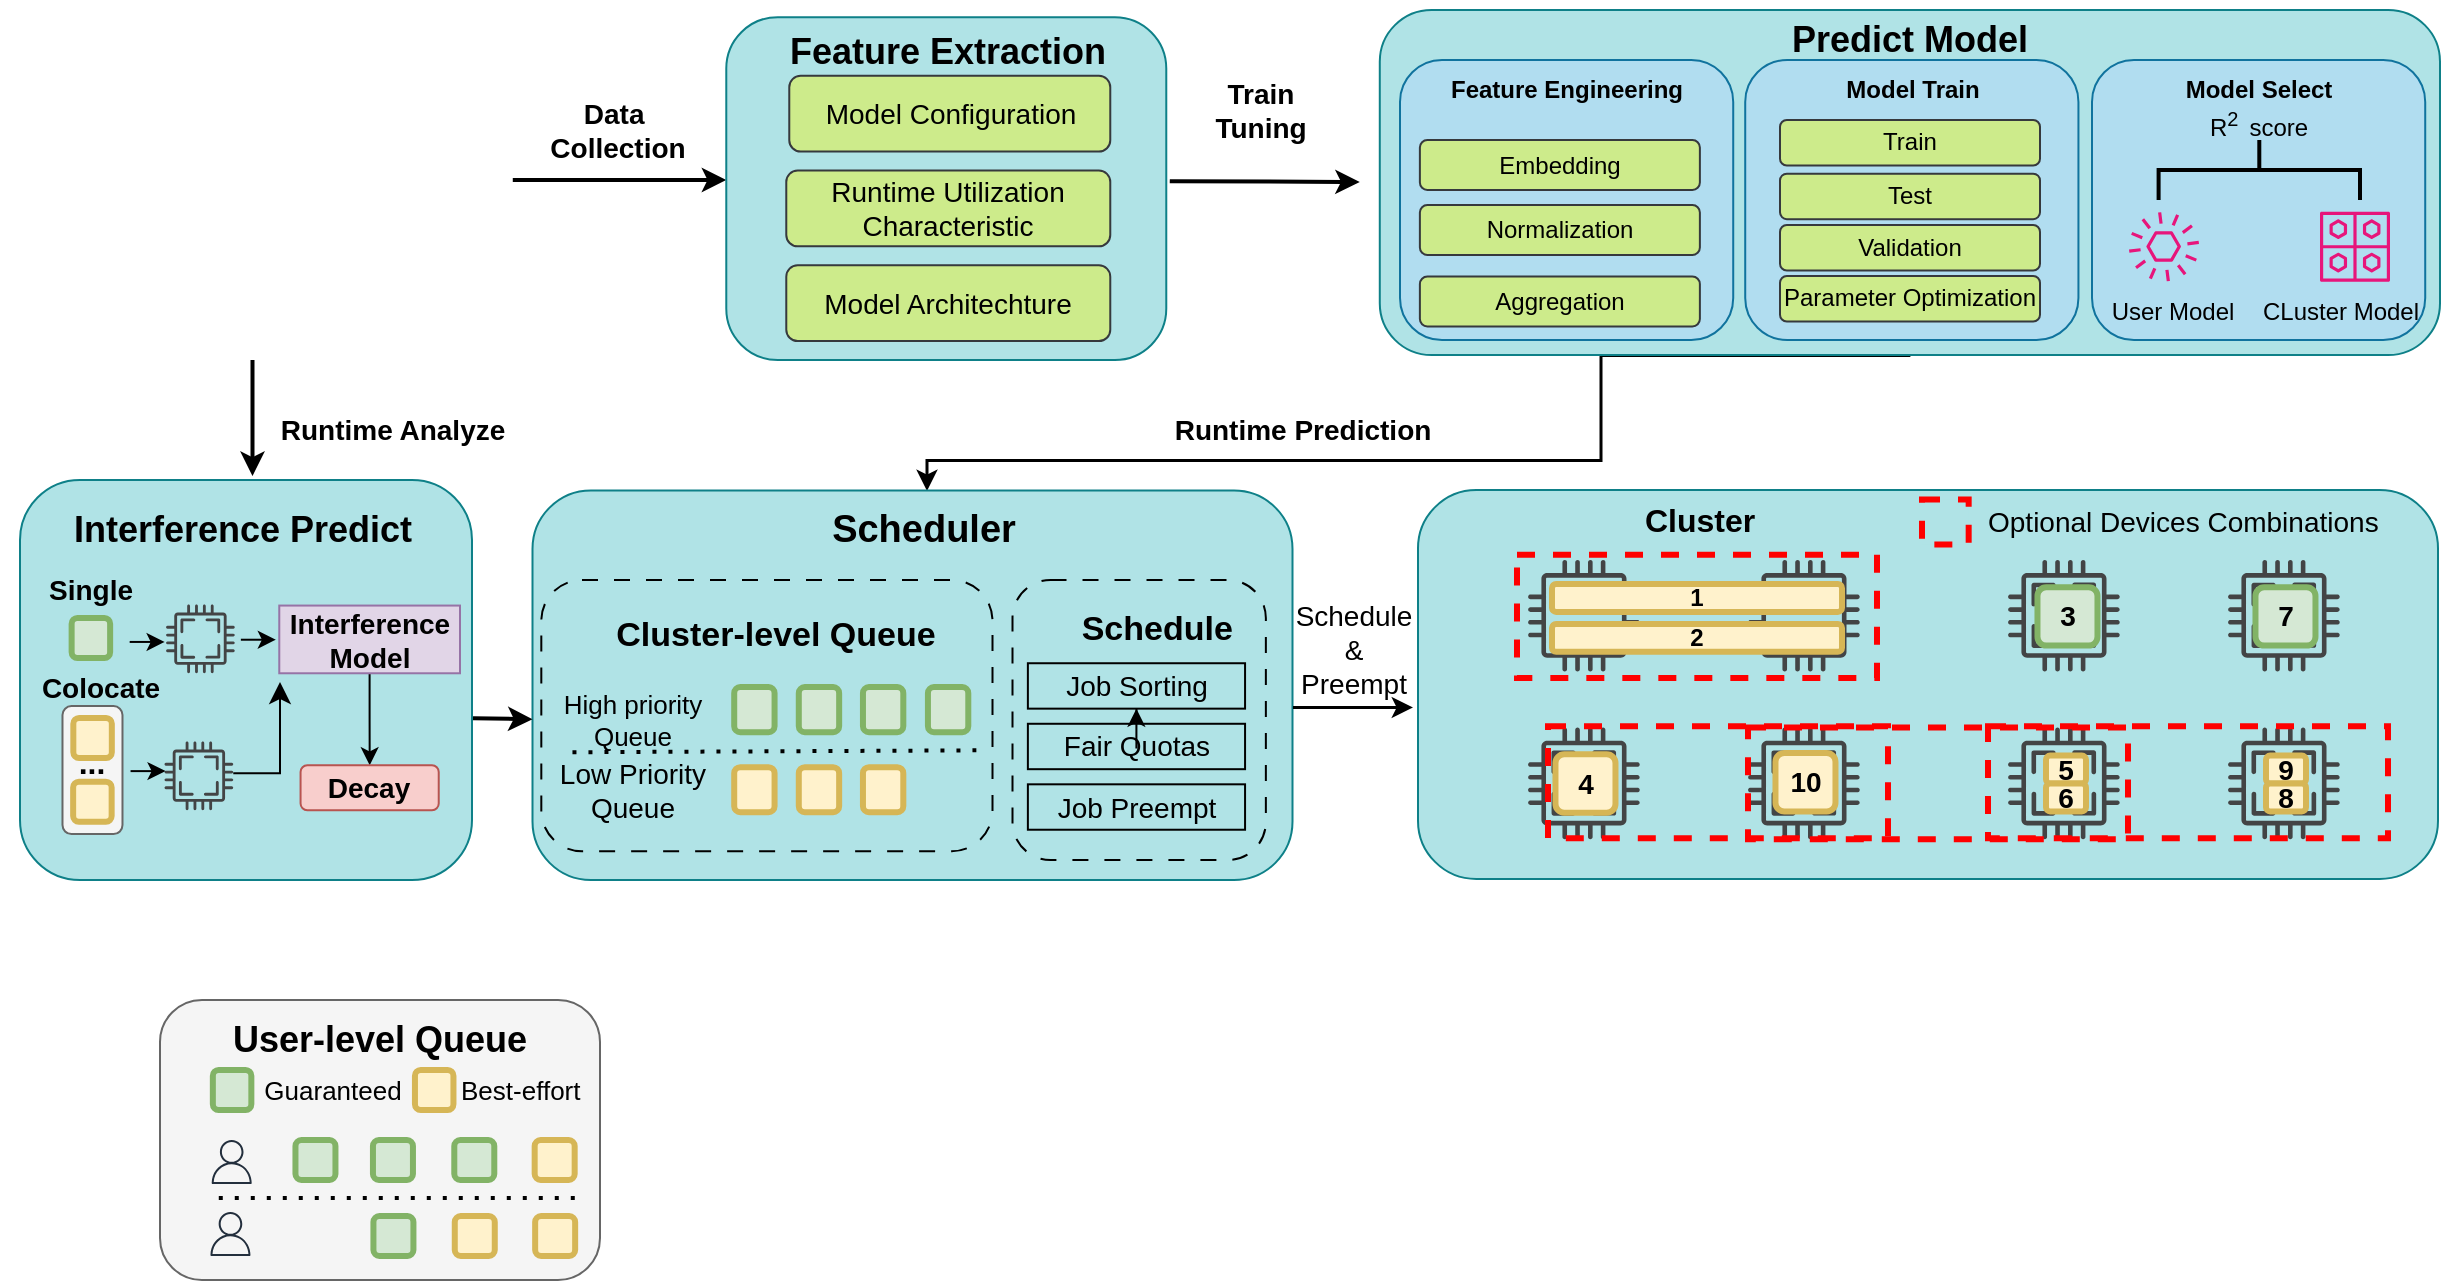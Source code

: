 <mxfile version="26.2.14">
  <diagram name="Page-1" id="rEyPldxTlcFiVWtAm4uS">
    <mxGraphModel dx="2985" dy="754" grid="1" gridSize="10" guides="1" tooltips="1" connect="1" arrows="1" fold="1" page="1" pageScale="1" pageWidth="827" pageHeight="1169" math="0" shadow="0">
      <root>
        <mxCell id="0" />
        <mxCell id="1" parent="0" />
        <mxCell id="KmWtmw2ZZCfsNiWcBelp-27" value="" style="group" parent="1" vertex="1" connectable="0">
          <mxGeometry x="-886" y="285" width="490" height="194.5" as="geometry" />
        </mxCell>
        <mxCell id="KmWtmw2ZZCfsNiWcBelp-29" value="" style="rounded=1;whiteSpace=wrap;html=1;fillColor=#b0e3e6;strokeColor=#0e8088;" parent="KmWtmw2ZZCfsNiWcBelp-27" vertex="1">
          <mxGeometry x="-25" width="510" height="194.5" as="geometry" />
        </mxCell>
        <mxCell id="KmWtmw2ZZCfsNiWcBelp-4" value="" style="sketch=0;pointerEvents=1;shadow=0;dashed=0;html=1;strokeColor=none;fillColor=#434445;aspect=fixed;labelPosition=center;verticalLabelPosition=bottom;verticalAlign=top;align=center;outlineConnect=0;shape=mxgraph.vvd.cpu;rounded=1;fontFamily=Helvetica;fontSize=12;fontColor=default;fontStyle=1" parent="KmWtmw2ZZCfsNiWcBelp-27" vertex="1">
          <mxGeometry x="30" y="34.938" width="55.901" height="55.901" as="geometry" />
        </mxCell>
        <mxCell id="KmWtmw2ZZCfsNiWcBelp-5" value="" style="sketch=0;pointerEvents=1;shadow=0;dashed=0;html=1;strokeColor=none;fillColor=#434445;aspect=fixed;labelPosition=center;verticalLabelPosition=bottom;verticalAlign=top;align=center;outlineConnect=0;shape=mxgraph.vvd.cpu;rounded=1;fontFamily=Helvetica;fontSize=12;fontColor=default;fontStyle=1" parent="KmWtmw2ZZCfsNiWcBelp-27" vertex="1">
          <mxGeometry x="140" y="34.938" width="55.901" height="55.901" as="geometry" />
        </mxCell>
        <mxCell id="KmWtmw2ZZCfsNiWcBelp-6" value="" style="sketch=0;pointerEvents=1;shadow=0;dashed=0;html=1;strokeColor=none;fillColor=#434445;aspect=fixed;labelPosition=center;verticalLabelPosition=bottom;verticalAlign=top;align=center;outlineConnect=0;shape=mxgraph.vvd.cpu;rounded=1;fontFamily=Helvetica;fontSize=12;fontColor=default;" parent="KmWtmw2ZZCfsNiWcBelp-27" vertex="1">
          <mxGeometry x="270" y="34.938" width="55.901" height="55.901" as="geometry" />
        </mxCell>
        <mxCell id="KmWtmw2ZZCfsNiWcBelp-7" value="" style="sketch=0;pointerEvents=1;shadow=0;dashed=0;html=1;strokeColor=none;fillColor=#434445;aspect=fixed;labelPosition=center;verticalLabelPosition=bottom;verticalAlign=top;align=center;outlineConnect=0;shape=mxgraph.vvd.cpu;rounded=1;fontFamily=Helvetica;fontSize=12;fontColor=default;" parent="KmWtmw2ZZCfsNiWcBelp-27" vertex="1">
          <mxGeometry x="380" y="34.938" width="55.901" height="55.901" as="geometry" />
        </mxCell>
        <mxCell id="KmWtmw2ZZCfsNiWcBelp-8" value="" style="sketch=0;pointerEvents=1;shadow=0;dashed=0;html=1;strokeColor=none;fillColor=#434445;aspect=fixed;labelPosition=center;verticalLabelPosition=bottom;verticalAlign=top;align=center;outlineConnect=0;shape=mxgraph.vvd.cpu;rounded=1;fontFamily=Helvetica;fontSize=12;fontColor=default;fontStyle=1" parent="KmWtmw2ZZCfsNiWcBelp-27" vertex="1">
          <mxGeometry x="30" y="118.789" width="55.901" height="55.901" as="geometry" />
        </mxCell>
        <mxCell id="KmWtmw2ZZCfsNiWcBelp-9" value="" style="sketch=0;pointerEvents=1;shadow=0;dashed=0;html=1;strokeColor=none;fillColor=#434445;aspect=fixed;labelPosition=center;verticalLabelPosition=bottom;verticalAlign=top;align=center;outlineConnect=0;shape=mxgraph.vvd.cpu;rounded=1;fontFamily=Helvetica;fontSize=12;fontColor=default;fontStyle=1" parent="KmWtmw2ZZCfsNiWcBelp-27" vertex="1">
          <mxGeometry x="140" y="118.789" width="55.901" height="55.901" as="geometry" />
        </mxCell>
        <mxCell id="KmWtmw2ZZCfsNiWcBelp-10" value="" style="sketch=0;pointerEvents=1;shadow=0;dashed=0;html=1;strokeColor=none;fillColor=#434445;aspect=fixed;labelPosition=center;verticalLabelPosition=bottom;verticalAlign=top;align=center;outlineConnect=0;shape=mxgraph.vvd.cpu;rounded=1;fontFamily=Helvetica;fontSize=12;fontColor=default;" parent="KmWtmw2ZZCfsNiWcBelp-27" vertex="1">
          <mxGeometry x="270" y="118.789" width="55.901" height="55.901" as="geometry" />
        </mxCell>
        <mxCell id="KmWtmw2ZZCfsNiWcBelp-11" value="" style="sketch=0;pointerEvents=1;shadow=0;dashed=0;html=1;strokeColor=none;fillColor=#434445;aspect=fixed;labelPosition=center;verticalLabelPosition=bottom;verticalAlign=top;align=center;outlineConnect=0;shape=mxgraph.vvd.cpu;rounded=1;fontFamily=Helvetica;fontSize=12;fontColor=default;" parent="KmWtmw2ZZCfsNiWcBelp-27" vertex="1">
          <mxGeometry x="380" y="118.789" width="55.901" height="55.901" as="geometry" />
        </mxCell>
        <mxCell id="KmWtmw2ZZCfsNiWcBelp-12" value="&lt;b&gt;1&lt;/b&gt;" style="rounded=1;whiteSpace=wrap;html=1;fillColor=#fff2cc;strokeColor=#d6b656;strokeWidth=3;" parent="KmWtmw2ZZCfsNiWcBelp-27" vertex="1">
          <mxGeometry x="42" y="46.968" width="145" height="13.975" as="geometry" />
        </mxCell>
        <mxCell id="KmWtmw2ZZCfsNiWcBelp-13" value="&lt;b&gt;2&lt;/b&gt;" style="rounded=1;whiteSpace=wrap;html=1;fillColor=#fff2cc;strokeColor=#d6b656;strokeWidth=3;" parent="KmWtmw2ZZCfsNiWcBelp-27" vertex="1">
          <mxGeometry x="42" y="66.958" width="145" height="13.975" as="geometry" />
        </mxCell>
        <mxCell id="KmWtmw2ZZCfsNiWcBelp-14" value="&lt;font style=&quot;font-size: 14px;&quot;&gt;&lt;b&gt;4&lt;/b&gt;&lt;/font&gt;" style="rounded=1;whiteSpace=wrap;html=1;fillColor=#fff2cc;strokeColor=#d6b656;strokeWidth=3;" parent="KmWtmw2ZZCfsNiWcBelp-27" vertex="1">
          <mxGeometry x="43.74" y="132.152" width="30" height="29.175" as="geometry" />
        </mxCell>
        <mxCell id="KmWtmw2ZZCfsNiWcBelp-15" value="&lt;font style=&quot;font-size: 14px;&quot;&gt;&lt;b&gt;10&lt;/b&gt;&lt;/font&gt;" style="rounded=1;whiteSpace=wrap;html=1;fillColor=#fff2cc;strokeColor=#d6b656;strokeWidth=3;" parent="KmWtmw2ZZCfsNiWcBelp-27" vertex="1">
          <mxGeometry x="153.74" y="131.539" width="30" height="29.175" as="geometry" />
        </mxCell>
        <mxCell id="KmWtmw2ZZCfsNiWcBelp-16" value="&lt;span style=&quot;font-size: 14px;&quot;&gt;&lt;b&gt;5&lt;/b&gt;&lt;/span&gt;" style="rounded=1;whiteSpace=wrap;html=1;fillColor=#fff2cc;strokeColor=#d6b656;strokeWidth=3;" parent="KmWtmw2ZZCfsNiWcBelp-27" vertex="1">
          <mxGeometry x="289" y="132.764" width="20" height="13.975" as="geometry" />
        </mxCell>
        <mxCell id="KmWtmw2ZZCfsNiWcBelp-17" value="&lt;span style=&quot;font-size: 14px;&quot;&gt;&lt;b&gt;6&lt;/b&gt;&lt;/span&gt;" style="rounded=1;whiteSpace=wrap;html=1;fillColor=#fff2cc;strokeColor=#d6b656;strokeWidth=3;" parent="KmWtmw2ZZCfsNiWcBelp-27" vertex="1">
          <mxGeometry x="289" y="146.739" width="20" height="13.975" as="geometry" />
        </mxCell>
        <mxCell id="KmWtmw2ZZCfsNiWcBelp-18" value="&lt;span style=&quot;font-size: 14px;&quot;&gt;&lt;b&gt;9&lt;/b&gt;&lt;/span&gt;" style="rounded=1;whiteSpace=wrap;html=1;fillColor=#fff2cc;strokeColor=#d6b656;strokeWidth=3;" parent="KmWtmw2ZZCfsNiWcBelp-27" vertex="1">
          <mxGeometry x="399" y="132.764" width="20" height="13.975" as="geometry" />
        </mxCell>
        <mxCell id="KmWtmw2ZZCfsNiWcBelp-19" value="&lt;span style=&quot;font-size: 14px;&quot;&gt;&lt;b&gt;8&lt;/b&gt;&lt;/span&gt;" style="rounded=1;whiteSpace=wrap;html=1;fillColor=#fff2cc;strokeColor=#d6b656;strokeWidth=3;" parent="KmWtmw2ZZCfsNiWcBelp-27" vertex="1">
          <mxGeometry x="399" y="146.739" width="20" height="13.975" as="geometry" />
        </mxCell>
        <mxCell id="KmWtmw2ZZCfsNiWcBelp-20" value="&lt;font style=&quot;font-size: 14px;&quot;&gt;&lt;b&gt;7&lt;/b&gt;&lt;/font&gt;" style="rounded=1;whiteSpace=wrap;html=1;fillColor=#d5e8d4;strokeColor=#82b366;strokeWidth=3;" parent="KmWtmw2ZZCfsNiWcBelp-27" vertex="1">
          <mxGeometry x="393.74" y="48.625" width="30" height="29.175" as="geometry" />
        </mxCell>
        <mxCell id="KmWtmw2ZZCfsNiWcBelp-21" value="&lt;font style=&quot;font-size: 14px;&quot;&gt;&lt;b&gt;3&lt;/b&gt;&lt;/font&gt;" style="rounded=1;whiteSpace=wrap;html=1;fillColor=#d5e8d4;strokeColor=#82b366;strokeWidth=3;" parent="KmWtmw2ZZCfsNiWcBelp-27" vertex="1">
          <mxGeometry x="284.74" y="48.625" width="30" height="29.175" as="geometry" />
        </mxCell>
        <mxCell id="KmWtmw2ZZCfsNiWcBelp-23" value="" style="rounded=0;whiteSpace=wrap;html=1;strokeWidth=3;strokeColor=#FF0000;dashed=1;fillColor=none;" parent="KmWtmw2ZZCfsNiWcBelp-27" vertex="1">
          <mxGeometry x="40" y="118.178" width="170" height="55.899" as="geometry" />
        </mxCell>
        <mxCell id="KmWtmw2ZZCfsNiWcBelp-25" value="" style="rounded=0;whiteSpace=wrap;html=1;strokeWidth=3;strokeColor=#FF0000;dashed=1;fillColor=none;" parent="KmWtmw2ZZCfsNiWcBelp-27" vertex="1">
          <mxGeometry x="140" y="118.781" width="190" height="55.899" as="geometry" />
        </mxCell>
        <mxCell id="KmWtmw2ZZCfsNiWcBelp-24" value="" style="rounded=0;whiteSpace=wrap;html=1;strokeWidth=3;strokeColor=#FF0000;dashed=1;fillColor=none;" parent="KmWtmw2ZZCfsNiWcBelp-27" vertex="1">
          <mxGeometry x="260" y="118.176" width="200" height="55.901" as="geometry" />
        </mxCell>
        <mxCell id="KmWtmw2ZZCfsNiWcBelp-26" value="&lt;font style=&quot;font-size: 16px;&quot;&gt;&lt;b&gt;Cluster&lt;/b&gt;&lt;/font&gt;" style="text;html=1;align=center;verticalAlign=middle;whiteSpace=wrap;rounded=0;" parent="KmWtmw2ZZCfsNiWcBelp-27" vertex="1">
          <mxGeometry x="86.0" width="60" height="29.175" as="geometry" />
        </mxCell>
        <mxCell id="KmWtmw2ZZCfsNiWcBelp-22" value="" style="rounded=0;whiteSpace=wrap;html=1;strokeWidth=3;strokeColor=#FF0000;dashed=1;fillColor=none;" parent="KmWtmw2ZZCfsNiWcBelp-27" vertex="1">
          <mxGeometry x="24.5" y="32.375" width="180" height="61.666" as="geometry" />
        </mxCell>
        <mxCell id="xA-fxwkaHmTKi_L9O3ju-38" value="" style="rounded=1;whiteSpace=wrap;html=1;align=center;verticalAlign=middle;fontFamily=Helvetica;fontSize=12;fillColor=#b0e3e6;strokeColor=#0e8088;" parent="1" vertex="1">
          <mxGeometry x="-1610" y="280" width="226" height="200" as="geometry" />
        </mxCell>
        <mxCell id="xA-fxwkaHmTKi_L9O3ju-29" value="" style="edgeStyle=orthogonalEdgeStyle;rounded=0;orthogonalLoop=1;jettySize=auto;html=1;fontFamily=Helvetica;fontSize=12;fontColor=default;strokeWidth=1.5;exitX=0.5;exitY=1;exitDx=0;exitDy=0;" parent="1" source="xA-fxwkaHmTKi_L9O3ju-30" target="xA-fxwkaHmTKi_L9O3ju-57" edge="1">
          <mxGeometry relative="1" as="geometry">
            <Array as="points">
              <mxPoint x="-819.75" y="270" />
              <mxPoint x="-1156.75" y="270" />
            </Array>
          </mxGeometry>
        </mxCell>
        <mxCell id="xA-fxwkaHmTKi_L9O3ju-30" value="" style="rounded=1;whiteSpace=wrap;html=1;align=center;verticalAlign=middle;fontFamily=Helvetica;fontSize=12;fillColor=#b0e3e6;strokeColor=#0e8088;" parent="1" vertex="1">
          <mxGeometry x="-930.11" y="45" width="530.11" height="172.5" as="geometry" />
        </mxCell>
        <mxCell id="xA-fxwkaHmTKi_L9O3ju-33" value="&lt;b style=&quot;&quot;&gt;&lt;font style=&quot;font-size: 18px;&quot;&gt;Predict Model&lt;/font&gt;&lt;/b&gt;" style="rounded=0;whiteSpace=wrap;html=1;strokeColor=none;align=center;verticalAlign=middle;fontFamily=Helvetica;fontSize=12;fontColor=default;fillColor=none;" parent="1" vertex="1">
          <mxGeometry x="-770.06" y="45" width="210" height="30" as="geometry" />
        </mxCell>
        <mxCell id="xA-fxwkaHmTKi_L9O3ju-36" value="" style="endArrow=classic;html=1;rounded=0;fontFamily=Helvetica;fontSize=12;fontColor=default;strokeWidth=2;" parent="1" edge="1">
          <mxGeometry width="50" height="50" relative="1" as="geometry">
            <mxPoint x="-1035.11" y="130.58" as="sourcePoint" />
            <mxPoint x="-940.11" y="131" as="targetPoint" />
          </mxGeometry>
        </mxCell>
        <mxCell id="xA-fxwkaHmTKi_L9O3ju-37" value="&lt;b&gt;&lt;font style=&quot;font-size: 14px;&quot;&gt;Train&lt;/font&gt;&lt;/b&gt;&lt;div&gt;&lt;b&gt;&lt;font style=&quot;font-size: 14px;&quot;&gt;Tuning&lt;/font&gt;&lt;/b&gt;&lt;/div&gt;" style="text;html=1;align=center;verticalAlign=middle;resizable=0;points=[];autosize=1;strokeColor=none;fillColor=none;fontFamily=Helvetica;fontSize=12;fontColor=default;" parent="1" vertex="1">
          <mxGeometry x="-1025.11" y="70" width="70" height="50" as="geometry" />
        </mxCell>
        <mxCell id="xA-fxwkaHmTKi_L9O3ju-56" value="&lt;font style=&quot;font-size: 14px;&quot;&gt;&lt;b&gt;Runtime Analyze&lt;/b&gt;&lt;/font&gt;" style="text;html=1;align=center;verticalAlign=middle;resizable=0;points=[];autosize=1;strokeColor=none;fillColor=none;fontFamily=Helvetica;fontSize=12;fontColor=default;" parent="1" vertex="1">
          <mxGeometry x="-1493.75" y="240" width="140" height="30" as="geometry" />
        </mxCell>
        <mxCell id="xA-fxwkaHmTKi_L9O3ju-57" value="" style="rounded=1;whiteSpace=wrap;html=1;align=center;verticalAlign=middle;fontFamily=Helvetica;fontSize=12;fillColor=#b0e3e6;strokeColor=#0e8088;" parent="1" vertex="1">
          <mxGeometry x="-1353.75" y="285.25" width="380" height="194.75" as="geometry" />
        </mxCell>
        <mxCell id="xA-fxwkaHmTKi_L9O3ju-58" value="&lt;b style=&quot;&quot;&gt;&lt;font style=&quot;font-size: 19px;&quot;&gt;Scheduler&lt;/font&gt;&lt;/b&gt;" style="rounded=0;whiteSpace=wrap;html=1;strokeColor=none;align=center;verticalAlign=middle;fontFamily=Helvetica;fontSize=12;fontColor=default;fillColor=none;" parent="1" vertex="1">
          <mxGeometry x="-1262.86" y="275.25" width="210" height="60" as="geometry" />
        </mxCell>
        <mxCell id="xA-fxwkaHmTKi_L9O3ju-79" value="&lt;b style=&quot;&quot;&gt;&lt;font style=&quot;font-size: 18px;&quot;&gt;Interference Predict&lt;/font&gt;&lt;/b&gt;" style="rounded=0;whiteSpace=wrap;html=1;strokeColor=none;align=center;verticalAlign=middle;fontFamily=Helvetica;fontSize=12;fontColor=default;fillColor=none;" parent="1" vertex="1">
          <mxGeometry x="-1620" y="290" width="243" height="29.75" as="geometry" />
        </mxCell>
        <mxCell id="xA-fxwkaHmTKi_L9O3ju-80" value="&lt;font style=&quot;font-size: 14px;&quot;&gt;&lt;b&gt;Runtime Prediction&lt;/b&gt;&lt;/font&gt;" style="text;html=1;align=center;verticalAlign=middle;resizable=0;points=[];autosize=1;strokeColor=none;fillColor=none;fontFamily=Helvetica;fontSize=12;fontColor=default;" parent="1" vertex="1">
          <mxGeometry x="-1043.75" y="240" width="150" height="30" as="geometry" />
        </mxCell>
        <mxCell id="xA-fxwkaHmTKi_L9O3ju-81" value="" style="endArrow=classic;html=1;rounded=0;fontFamily=Helvetica;fontSize=12;fontColor=default;strokeWidth=2;" parent="1" edge="1">
          <mxGeometry width="50" height="50" relative="1" as="geometry">
            <mxPoint x="-1383.5" y="399.12" as="sourcePoint" />
            <mxPoint x="-1353.75" y="399.62" as="targetPoint" />
          </mxGeometry>
        </mxCell>
        <mxCell id="pxr-nG4pKd3Dx8W5PENf-3" value="" style="endArrow=classic;html=1;rounded=0;strokeWidth=2;" parent="1" edge="1">
          <mxGeometry width="50" height="50" relative="1" as="geometry">
            <mxPoint x="-1493.75" y="220" as="sourcePoint" />
            <mxPoint x="-1493.75" y="278" as="targetPoint" />
          </mxGeometry>
        </mxCell>
        <mxCell id="pxr-nG4pKd3Dx8W5PENf-67" value="" style="group" parent="1" vertex="1" connectable="0">
          <mxGeometry x="-1349.75" y="330" width="226" height="135.63" as="geometry" />
        </mxCell>
        <mxCell id="xA-fxwkaHmTKi_L9O3ju-64" value="" style="rounded=1;whiteSpace=wrap;html=1;strokeColor=default;align=center;verticalAlign=middle;fontFamily=Helvetica;fontSize=12;fontColor=default;fillColor=none;dashed=1;dashPattern=8 8;" parent="pxr-nG4pKd3Dx8W5PENf-67" vertex="1">
          <mxGeometry x="0.404" width="225.596" height="135.63" as="geometry" />
        </mxCell>
        <mxCell id="xA-fxwkaHmTKi_L9O3ju-67" value="&lt;b style=&quot;&quot;&gt;&lt;font style=&quot;font-size: 17px;&quot;&gt;Cluster-level Queue&lt;/font&gt;&lt;/b&gt;" style="rounded=0;whiteSpace=wrap;html=1;strokeColor=none;align=center;verticalAlign=middle;fontFamily=Helvetica;fontSize=12;fontColor=default;fillColor=none;" parent="pxr-nG4pKd3Dx8W5PENf-67" vertex="1">
          <mxGeometry x="32.286" y="3.087" width="169.5" height="50.467" as="geometry" />
        </mxCell>
        <mxCell id="xA-fxwkaHmTKi_L9O3ju-68" value="" style="endArrow=none;dashed=1;html=1;dashPattern=1 3;strokeWidth=2;rounded=0;exitX=0.124;exitY=0.108;exitDx=0;exitDy=0;exitPerimeter=0;" parent="pxr-nG4pKd3Dx8W5PENf-67" source="xA-fxwkaHmTKi_L9O3ju-77" edge="1">
          <mxGeometry width="50" height="50" relative="1" as="geometry">
            <mxPoint x="8.677" y="85.163" as="sourcePoint" />
            <mxPoint x="217.929" y="85.163" as="targetPoint" />
          </mxGeometry>
        </mxCell>
        <mxCell id="xA-fxwkaHmTKi_L9O3ju-69" value="" style="rounded=1;whiteSpace=wrap;html=1;fillColor=#d5e8d4;strokeColor=#82b366;strokeWidth=3;" parent="pxr-nG4pKd3Dx8W5PENf-67" vertex="1">
          <mxGeometry x="96.857" y="53.554" width="20.179" height="22.548" as="geometry" />
        </mxCell>
        <mxCell id="xA-fxwkaHmTKi_L9O3ju-70" value="" style="rounded=1;whiteSpace=wrap;html=1;fillColor=#d5e8d4;strokeColor=#82b366;strokeWidth=3;" parent="pxr-nG4pKd3Dx8W5PENf-67" vertex="1">
          <mxGeometry x="129.143" y="53.554" width="20.179" height="22.548" as="geometry" />
        </mxCell>
        <mxCell id="xA-fxwkaHmTKi_L9O3ju-71" value="" style="rounded=1;whiteSpace=wrap;html=1;fillColor=#d5e8d4;strokeColor=#82b366;strokeWidth=3;" parent="pxr-nG4pKd3Dx8W5PENf-67" vertex="1">
          <mxGeometry x="161.227" y="53.554" width="20.179" height="22.548" as="geometry" />
        </mxCell>
        <mxCell id="xA-fxwkaHmTKi_L9O3ju-72" value="" style="rounded=1;whiteSpace=wrap;html=1;fillColor=#d5e8d4;strokeColor=#82b366;strokeWidth=3;" parent="pxr-nG4pKd3Dx8W5PENf-67" vertex="1">
          <mxGeometry x="193.714" y="53.554" width="20.179" height="22.548" as="geometry" />
        </mxCell>
        <mxCell id="xA-fxwkaHmTKi_L9O3ju-73" value="&lt;font style=&quot;font-size: 13px;&quot;&gt;High priority Queue&lt;/font&gt;" style="text;whiteSpace=wrap;html=1;fontFamily=Helvetica;fontSize=12;fontColor=default;align=center;" parent="pxr-nG4pKd3Dx8W5PENf-67" vertex="1">
          <mxGeometry x="10.004" y="48.009" width="72.643" height="33.641" as="geometry" />
        </mxCell>
        <mxCell id="xA-fxwkaHmTKi_L9O3ju-77" value="&lt;font style=&quot;font-size: 14px;&quot;&gt;Low Priority Queue&lt;/font&gt;" style="text;whiteSpace=wrap;html=1;fontFamily=Helvetica;fontSize=12;fontColor=default;align=center;" parent="pxr-nG4pKd3Dx8W5PENf-67" vertex="1">
          <mxGeometry x="5.969" y="82.48" width="80.714" height="33.641" as="geometry" />
        </mxCell>
        <mxCell id="pxr-nG4pKd3Dx8W5PENf-30" value="" style="rounded=1;whiteSpace=wrap;html=1;fillColor=#fff2cc;strokeColor=#d6b656;strokeWidth=3;" parent="pxr-nG4pKd3Dx8W5PENf-67" vertex="1">
          <mxGeometry x="161.227" y="93.574" width="20.179" height="22.548" as="geometry" />
        </mxCell>
        <mxCell id="pxr-nG4pKd3Dx8W5PENf-32" value="" style="rounded=1;whiteSpace=wrap;html=1;fillColor=#fff2cc;strokeColor=#d6b656;strokeWidth=3;" parent="pxr-nG4pKd3Dx8W5PENf-67" vertex="1">
          <mxGeometry x="129.143" y="93.574" width="20.179" height="22.548" as="geometry" />
        </mxCell>
        <mxCell id="pxr-nG4pKd3Dx8W5PENf-33" value="" style="rounded=1;whiteSpace=wrap;html=1;fillColor=#fff2cc;strokeColor=#d6b656;strokeWidth=3;" parent="pxr-nG4pKd3Dx8W5PENf-67" vertex="1">
          <mxGeometry x="96.857" y="93.574" width="20.179" height="22.548" as="geometry" />
        </mxCell>
        <mxCell id="pxr-nG4pKd3Dx8W5PENf-70" value="" style="group" parent="1" vertex="1" connectable="0">
          <mxGeometry x="-1099.75" y="330" width="157" height="140" as="geometry" />
        </mxCell>
        <mxCell id="xA-fxwkaHmTKi_L9O3ju-59" value="" style="rounded=1;whiteSpace=wrap;html=1;strokeColor=default;align=center;verticalAlign=middle;fontFamily=Helvetica;fontSize=12;fontColor=default;fillColor=none;dashed=1;dashPattern=8 8;" parent="pxr-nG4pKd3Dx8W5PENf-70" vertex="1">
          <mxGeometry x="-14" width="126.686" height="140" as="geometry" />
        </mxCell>
        <mxCell id="xA-fxwkaHmTKi_L9O3ju-61" value="&lt;font style=&quot;font-size: 14px;&quot;&gt;Job Sorting&lt;/font&gt;" style="rounded=0;whiteSpace=wrap;html=1;strokeColor=default;align=center;verticalAlign=middle;fontFamily=Helvetica;fontSize=12;fontColor=default;fillColor=none;" parent="pxr-nG4pKd3Dx8W5PENf-70" vertex="1">
          <mxGeometry x="-6.308" y="41.622" width="108.588" height="22.703" as="geometry" />
        </mxCell>
        <mxCell id="xA-fxwkaHmTKi_L9O3ju-62" value="&lt;font style=&quot;font-size: 14px;&quot;&gt;Fair Quotas&lt;/font&gt;" style="rounded=0;whiteSpace=wrap;html=1;strokeColor=default;align=center;verticalAlign=middle;fontFamily=Helvetica;fontSize=12;fontColor=default;fillColor=none;" parent="pxr-nG4pKd3Dx8W5PENf-70" vertex="1">
          <mxGeometry x="-6.308" y="71.892" width="108.588" height="22.703" as="geometry" />
        </mxCell>
        <mxCell id="xA-fxwkaHmTKi_L9O3ju-63" value="&lt;font style=&quot;font-size: 14px;&quot;&gt;Job Preempt&lt;/font&gt;" style="rounded=0;whiteSpace=wrap;html=1;strokeColor=default;align=center;verticalAlign=middle;fontFamily=Helvetica;fontSize=12;fontColor=default;fillColor=none;" parent="pxr-nG4pKd3Dx8W5PENf-70" vertex="1">
          <mxGeometry x="-6.308" y="102.162" width="108.588" height="22.703" as="geometry" />
        </mxCell>
        <mxCell id="pxr-nG4pKd3Dx8W5PENf-4" style="edgeStyle=orthogonalEdgeStyle;rounded=0;orthogonalLoop=1;jettySize=auto;html=1;exitX=0.5;exitY=1;exitDx=0;exitDy=0;" parent="pxr-nG4pKd3Dx8W5PENf-70" source="xA-fxwkaHmTKi_L9O3ju-61" target="xA-fxwkaHmTKi_L9O3ju-61" edge="1">
          <mxGeometry relative="1" as="geometry" />
        </mxCell>
        <mxCell id="xA-fxwkaHmTKi_L9O3ju-60" value="&lt;b style=&quot;&quot;&gt;&lt;font style=&quot;font-size: 17px;&quot;&gt;Schedule&amp;nbsp;&lt;/font&gt;&lt;/b&gt;" style="rounded=0;whiteSpace=wrap;html=1;strokeColor=none;align=center;verticalAlign=middle;fontFamily=Helvetica;fontSize=12;fontColor=default;fillColor=none;" parent="pxr-nG4pKd3Dx8W5PENf-70" vertex="1">
          <mxGeometry x="16" width="90" height="50.6" as="geometry" />
        </mxCell>
        <mxCell id="pxr-nG4pKd3Dx8W5PENf-104" value="" style="endArrow=classic;html=1;rounded=0;fontFamily=Helvetica;fontSize=12;fontColor=default;strokeWidth=1.5;" parent="pxr-nG4pKd3Dx8W5PENf-70" edge="1">
          <mxGeometry width="50" height="50" relative="1" as="geometry">
            <mxPoint x="126" y="63.49" as="sourcePoint" />
            <mxPoint x="186" y="63.49" as="targetPoint" />
          </mxGeometry>
        </mxCell>
        <mxCell id="pxr-nG4pKd3Dx8W5PENf-109" value="&lt;font style=&quot;text-wrap-mode: nowrap; font-size: 14px;&quot;&gt;&lt;b&gt;Data&amp;nbsp;&lt;/b&gt;&lt;/font&gt;&lt;div style=&quot;text-wrap-mode: nowrap;&quot;&gt;&lt;font style=&quot;font-size: 14px;&quot;&gt;&lt;b&gt;Collection&lt;/b&gt;&lt;/font&gt;&lt;/div&gt;" style="text;html=1;align=center;verticalAlign=middle;whiteSpace=wrap;rounded=0;" parent="1" vertex="1">
          <mxGeometry x="-1340.82" y="90" width="60" height="30" as="geometry" />
        </mxCell>
        <mxCell id="pxr-nG4pKd3Dx8W5PENf-110" value="" style="endArrow=classic;html=1;rounded=0;fontFamily=Helvetica;fontSize=12;fontColor=default;strokeWidth=2;" parent="1" edge="1">
          <mxGeometry width="50" height="50" relative="1" as="geometry">
            <mxPoint x="-1363.61" y="130" as="sourcePoint" />
            <mxPoint x="-1256.86" y="130" as="targetPoint" />
          </mxGeometry>
        </mxCell>
        <mxCell id="pxr-nG4pKd3Dx8W5PENf-111" value="" style="group;fontStyle=1" parent="1" vertex="1" connectable="0">
          <mxGeometry x="-1256.86" y="40" width="220" height="180" as="geometry" />
        </mxCell>
        <mxCell id="xA-fxwkaHmTKi_L9O3ju-19" value="&lt;div&gt;&lt;br&gt;&lt;/div&gt;&lt;div&gt;&lt;br&gt;&lt;/div&gt;&lt;div&gt;&lt;br&gt;&lt;/div&gt;&lt;div&gt;&lt;br&gt;&lt;/div&gt;&lt;div&gt;&lt;br&gt;&lt;/div&gt;&lt;div&gt;&lt;br&gt;&lt;/div&gt;&lt;div&gt;&lt;br&gt;&lt;/div&gt;&lt;div&gt;&lt;br&gt;&lt;/div&gt;" style="rounded=1;whiteSpace=wrap;html=1;align=center;verticalAlign=middle;fontFamily=Helvetica;fontSize=12;fillColor=#b0e3e6;strokeColor=#0e8088;" parent="pxr-nG4pKd3Dx8W5PENf-111" vertex="1">
          <mxGeometry y="8.571" width="220" height="171.429" as="geometry" />
        </mxCell>
        <mxCell id="xA-fxwkaHmTKi_L9O3ju-20" value="&lt;font style=&quot;font-size: 18px;&quot;&gt;&lt;b style=&quot;&quot;&gt;Feature Extraction&lt;/b&gt;&lt;/font&gt;" style="rounded=0;whiteSpace=wrap;html=1;strokeColor=none;align=center;verticalAlign=middle;fontFamily=Helvetica;fontSize=12;fontColor=default;fillColor=none;" parent="pxr-nG4pKd3Dx8W5PENf-111" vertex="1">
          <mxGeometry x="6" width="210" height="51.429" as="geometry" />
        </mxCell>
        <mxCell id="3zxGxmOl3bXe5hBAlZmh-21" value="" style="group;fontStyle=1" parent="pxr-nG4pKd3Dx8W5PENf-111" vertex="1" connectable="0">
          <mxGeometry x="30" y="37.895" width="162" height="132.632" as="geometry" />
        </mxCell>
        <mxCell id="xA-fxwkaHmTKi_L9O3ju-21" value="&lt;font style=&quot;font-size: 14px;&quot;&gt;Model Configuration&lt;/font&gt;" style="rounded=1;whiteSpace=wrap;html=1;align=center;verticalAlign=middle;fontFamily=Helvetica;fontSize=12;fillColor=#cdeb8b;strokeColor=#36393d;fontStyle=0" parent="3zxGxmOl3bXe5hBAlZmh-21" vertex="1">
          <mxGeometry x="1.5" width="160.5" height="37.895" as="geometry" />
        </mxCell>
        <mxCell id="xA-fxwkaHmTKi_L9O3ju-24" value="&lt;span style=&quot;color: light-dark(rgb(0, 0, 0), rgb(255, 255, 255)); background-color: transparent;&quot;&gt;&lt;font style=&quot;font-size: 14px;&quot;&gt;Runtime Utilization Characteristic&lt;/font&gt;&lt;/span&gt;" style="rounded=1;whiteSpace=wrap;html=1;align=center;verticalAlign=middle;fontFamily=Helvetica;fontSize=12;fillColor=#cdeb8b;strokeColor=#36393d;fontStyle=0" parent="3zxGxmOl3bXe5hBAlZmh-21" vertex="1">
          <mxGeometry y="47.368" width="162" height="37.895" as="geometry" />
        </mxCell>
        <mxCell id="pxr-nG4pKd3Dx8W5PENf-107" value="&lt;font style=&quot;font-size: 14px;&quot;&gt;Model Architechture&lt;/font&gt;" style="rounded=1;whiteSpace=wrap;html=1;align=center;verticalAlign=middle;fontFamily=Helvetica;fontSize=12;fillColor=#cdeb8b;strokeColor=#36393d;fontStyle=0" parent="3zxGxmOl3bXe5hBAlZmh-21" vertex="1">
          <mxGeometry y="94.737" width="162" height="37.895" as="geometry" />
        </mxCell>
        <mxCell id="pxr-nG4pKd3Dx8W5PENf-128" value="&lt;span style=&quot;font-size: 14px; text-wrap-mode: nowrap;&quot;&gt;Schedule&lt;br&gt;&amp;amp;&lt;br&gt;Preempt&lt;/span&gt;" style="text;html=1;align=center;verticalAlign=middle;whiteSpace=wrap;rounded=0;" parent="1" vertex="1">
          <mxGeometry x="-972.61" y="350" width="60" height="30" as="geometry" />
        </mxCell>
        <mxCell id="3zxGxmOl3bXe5hBAlZmh-65" value="" style="group" parent="1" vertex="1" connectable="0">
          <mxGeometry x="-1610" y="320" width="220" height="137.03" as="geometry" />
        </mxCell>
        <mxCell id="xA-fxwkaHmTKi_L9O3ju-44" value="" style="sketch=0;pointerEvents=1;shadow=0;dashed=0;html=1;strokeColor=none;fillColor=#434445;aspect=fixed;labelPosition=center;verticalLabelPosition=bottom;verticalAlign=top;align=center;outlineConnect=0;shape=mxgraph.vvd.cpu;rounded=1;fontFamily=Helvetica;fontSize=12;fontColor=default;container=0;" parent="3zxGxmOl3bXe5hBAlZmh-65" vertex="1">
          <mxGeometry x="73.003" y="22.245" width="34.392" height="34.392" as="geometry" />
        </mxCell>
        <mxCell id="xA-fxwkaHmTKi_L9O3ju-47" value="&lt;font style=&quot;font-size: 14px;&quot;&gt;&lt;b&gt;Single&lt;/b&gt;&lt;/font&gt;" style="text;html=1;align=center;verticalAlign=middle;resizable=0;points=[];autosize=1;strokeColor=none;fillColor=none;fontFamily=Helvetica;fontSize=12;fontColor=default;container=0;" parent="3zxGxmOl3bXe5hBAlZmh-65" vertex="1">
          <mxGeometry x="0.437" width="70" height="30" as="geometry" />
        </mxCell>
        <mxCell id="xA-fxwkaHmTKi_L9O3ju-48" value="" style="sketch=0;pointerEvents=1;shadow=0;dashed=0;html=1;strokeColor=none;fillColor=#434445;aspect=fixed;labelPosition=center;verticalLabelPosition=bottom;verticalAlign=top;align=center;outlineConnect=0;shape=mxgraph.vvd.cpu;rounded=1;fontFamily=Helvetica;fontSize=12;fontColor=default;container=0;" parent="3zxGxmOl3bXe5hBAlZmh-65" vertex="1">
          <mxGeometry x="72.233" y="90.748" width="34.392" height="34.392" as="geometry" />
        </mxCell>
        <mxCell id="xA-fxwkaHmTKi_L9O3ju-49" value="&lt;font style=&quot;font-size: 14px;&quot;&gt;&lt;b&gt;Colocate&lt;/b&gt;&lt;/font&gt;" style="text;html=1;align=center;verticalAlign=middle;resizable=0;points=[];autosize=1;strokeColor=none;fillColor=none;fontFamily=Helvetica;fontSize=12;fontColor=default;container=0;" parent="3zxGxmOl3bXe5hBAlZmh-65" vertex="1">
          <mxGeometry y="48.983" width="80" height="30" as="geometry" />
        </mxCell>
        <mxCell id="pxr-nG4pKd3Dx8W5PENf-63" value="" style="edgeStyle=orthogonalEdgeStyle;rounded=0;orthogonalLoop=1;jettySize=auto;html=1;" parent="3zxGxmOl3bXe5hBAlZmh-65" source="pxr-nG4pKd3Dx8W5PENf-1" target="pxr-nG4pKd3Dx8W5PENf-2" edge="1">
          <mxGeometry relative="1" as="geometry" />
        </mxCell>
        <mxCell id="pxr-nG4pKd3Dx8W5PENf-1" value="&lt;b style=&quot;&quot;&gt;&lt;font style=&quot;font-size: 14px;&quot;&gt;Interference Model&lt;/font&gt;&lt;/b&gt;" style="rounded=0;whiteSpace=wrap;html=1;strokeColor=#9673a6;align=center;verticalAlign=middle;fontFamily=Helvetica;fontSize=12;fillColor=#e1d5e7;container=0;" parent="3zxGxmOl3bXe5hBAlZmh-65" vertex="1">
          <mxGeometry x="129.64" y="22.78" width="90.36" height="33.86" as="geometry" />
        </mxCell>
        <mxCell id="pxr-nG4pKd3Dx8W5PENf-2" value="&lt;font style=&quot;font-size: 14px;&quot;&gt;&lt;b&gt;Decay&lt;/b&gt;&lt;/font&gt;" style="rounded=1;whiteSpace=wrap;html=1;fillColor=#f8cecc;strokeColor=#b85450;container=0;" parent="3zxGxmOl3bXe5hBAlZmh-65" vertex="1">
          <mxGeometry x="140.28" y="102.652" width="69.084" height="22.488" as="geometry" />
        </mxCell>
        <mxCell id="pxr-nG4pKd3Dx8W5PENf-115" value="" style="endArrow=classic;html=1;rounded=0;" parent="3zxGxmOl3bXe5hBAlZmh-65" edge="1">
          <mxGeometry width="50" height="50" relative="1" as="geometry">
            <mxPoint x="54.837" y="40.968" as="sourcePoint" />
            <mxPoint x="72.326" y="40.968" as="targetPoint" />
          </mxGeometry>
        </mxCell>
        <mxCell id="pxr-nG4pKd3Dx8W5PENf-119" value="" style="endArrow=classic;html=1;rounded=0;" parent="3zxGxmOl3bXe5hBAlZmh-65" edge="1">
          <mxGeometry width="50" height="50" relative="1" as="geometry">
            <mxPoint x="110.431" y="39.858" as="sourcePoint" />
            <mxPoint x="127.921" y="39.858" as="targetPoint" />
          </mxGeometry>
        </mxCell>
        <mxCell id="pxr-nG4pKd3Dx8W5PENf-121" value="" style="endArrow=classic;html=1;rounded=0;" parent="3zxGxmOl3bXe5hBAlZmh-65" edge="1">
          <mxGeometry width="50" height="50" relative="1" as="geometry">
            <mxPoint x="55.278" y="105.56" as="sourcePoint" />
            <mxPoint x="72.767" y="105.56" as="targetPoint" />
          </mxGeometry>
        </mxCell>
        <mxCell id="3zxGxmOl3bXe5hBAlZmh-57" value="" style="rounded=1;whiteSpace=wrap;html=1;fillColor=#d5e8d4;strokeColor=#82b366;strokeWidth=3;container=0;" parent="3zxGxmOl3bXe5hBAlZmh-65" vertex="1">
          <mxGeometry x="25.816" y="28.98" width="19.252" height="20" as="geometry" />
        </mxCell>
        <mxCell id="3zxGxmOl3bXe5hBAlZmh-60" value="" style="group" parent="3zxGxmOl3bXe5hBAlZmh-65" vertex="1" connectable="0">
          <mxGeometry x="10.0" y="73.03" width="52.469" height="64" as="geometry" />
        </mxCell>
        <mxCell id="pxr-nG4pKd3Dx8W5PENf-11" value="" style="rounded=1;whiteSpace=wrap;html=1;fillColor=#f5f5f5;strokeColor=#666666;fontColor=#333333;container=0;" parent="3zxGxmOl3bXe5hBAlZmh-60" vertex="1">
          <mxGeometry x="11.247" width="30" height="64" as="geometry" />
        </mxCell>
        <mxCell id="pxr-nG4pKd3Dx8W5PENf-10" value="&lt;font style=&quot;font-size: 16px;&quot;&gt;&lt;b&gt;...&lt;/b&gt;&lt;/font&gt;" style="text;html=1;align=center;verticalAlign=middle;whiteSpace=wrap;rounded=0;container=0;" parent="3zxGxmOl3bXe5hBAlZmh-60" vertex="1">
          <mxGeometry y="14.171" width="52.469" height="26.718" as="geometry" />
        </mxCell>
        <mxCell id="3zxGxmOl3bXe5hBAlZmh-58" value="" style="rounded=1;whiteSpace=wrap;html=1;fillColor=#fff2cc;strokeColor=#d6b656;strokeWidth=3;container=0;" parent="3zxGxmOl3bXe5hBAlZmh-60" vertex="1">
          <mxGeometry x="16.665" y="5.95" width="19.252" height="20" as="geometry" />
        </mxCell>
        <mxCell id="3zxGxmOl3bXe5hBAlZmh-59" value="" style="rounded=1;whiteSpace=wrap;html=1;fillColor=#fff2cc;strokeColor=#d6b656;strokeWidth=3;container=0;" parent="3zxGxmOl3bXe5hBAlZmh-60" vertex="1">
          <mxGeometry x="16.575" y="37.84" width="19.252" height="20" as="geometry" />
        </mxCell>
        <mxCell id="3zxGxmOl3bXe5hBAlZmh-64" value="" style="edgeStyle=segmentEdgeStyle;endArrow=classic;html=1;curved=0;rounded=0;endSize=8;startSize=8;" parent="3zxGxmOl3bXe5hBAlZmh-65" edge="1">
          <mxGeometry width="50" height="50" relative="1" as="geometry">
            <mxPoint x="106.63" y="106.64" as="sourcePoint" />
            <mxPoint x="130" y="61" as="targetPoint" />
          </mxGeometry>
        </mxCell>
        <mxCell id="KmWtmw2ZZCfsNiWcBelp-58" value="" style="group" parent="1" vertex="1" connectable="0">
          <mxGeometry x="-678" y="286" width="280" height="30" as="geometry" />
        </mxCell>
        <mxCell id="KmWtmw2ZZCfsNiWcBelp-56" value="&lt;font style=&quot;font-size: 14px;&quot;&gt;Optional Devices Combinations&lt;/font&gt;" style="text;whiteSpace=wrap;html=1;" parent="KmWtmw2ZZCfsNiWcBelp-58" vertex="1">
          <mxGeometry x="50.39" width="232.61" height="30" as="geometry" />
        </mxCell>
        <mxCell id="KmWtmw2ZZCfsNiWcBelp-57" value="" style="rounded=0;whiteSpace=wrap;html=1;strokeWidth=3;strokeColor=#FF0000;dashed=1;fillColor=#b0e3e6;" parent="KmWtmw2ZZCfsNiWcBelp-58" vertex="1">
          <mxGeometry x="19" y="3.75" width="23.333" height="22.5" as="geometry" />
        </mxCell>
        <mxCell id="KmWtmw2ZZCfsNiWcBelp-54" value="" style="rounded=1;whiteSpace=wrap;html=1;fillColor=#b1ddf0;strokeColor=#10739e;" parent="1" vertex="1">
          <mxGeometry x="-920" y="70" width="166.61" height="140" as="geometry" />
        </mxCell>
        <mxCell id="KmWtmw2ZZCfsNiWcBelp-73" value="" style="rounded=1;whiteSpace=wrap;html=1;fillColor=#b1ddf0;strokeColor=#10739e;" parent="1" vertex="1">
          <mxGeometry x="-747.39" y="70" width="166.61" height="140" as="geometry" />
        </mxCell>
        <mxCell id="KmWtmw2ZZCfsNiWcBelp-74" value="" style="rounded=1;whiteSpace=wrap;html=1;fillColor=#b1ddf0;strokeColor=#10739e;" parent="1" vertex="1">
          <mxGeometry x="-574" y="70" width="166.61" height="140" as="geometry" />
        </mxCell>
        <mxCell id="KmWtmw2ZZCfsNiWcBelp-65" value="&lt;div&gt;&lt;b&gt;Feature Engineering&lt;/b&gt;&lt;/div&gt;" style="text;html=1;align=center;verticalAlign=middle;resizable=0;points=[];autosize=1;strokeColor=none;fillColor=none;" parent="1" vertex="1">
          <mxGeometry x="-906.69" y="70" width="140" height="30" as="geometry" />
        </mxCell>
        <mxCell id="KmWtmw2ZZCfsNiWcBelp-78" value="" style="group" parent="1" vertex="1" connectable="0">
          <mxGeometry x="-910.06" y="110" width="140" height="93.25" as="geometry" />
        </mxCell>
        <mxCell id="KmWtmw2ZZCfsNiWcBelp-61" value="&lt;font&gt;Embedding&lt;/font&gt;" style="rounded=1;whiteSpace=wrap;html=1;fillColor=#cdeb8b;strokeColor=#36393d;" parent="KmWtmw2ZZCfsNiWcBelp-78" vertex="1">
          <mxGeometry width="140" height="25" as="geometry" />
        </mxCell>
        <mxCell id="KmWtmw2ZZCfsNiWcBelp-76" value="Aggregation" style="rounded=1;whiteSpace=wrap;html=1;fillColor=#cdeb8b;strokeColor=#36393d;" parent="KmWtmw2ZZCfsNiWcBelp-78" vertex="1">
          <mxGeometry y="68.25" width="140" height="25" as="geometry" />
        </mxCell>
        <mxCell id="KmWtmw2ZZCfsNiWcBelp-77" value="Normalization" style="rounded=1;whiteSpace=wrap;html=1;fillColor=#cdeb8b;strokeColor=#36393d;" parent="KmWtmw2ZZCfsNiWcBelp-78" vertex="1">
          <mxGeometry y="32.5" width="140" height="25" as="geometry" />
        </mxCell>
        <mxCell id="KmWtmw2ZZCfsNiWcBelp-79" value="&lt;div&gt;&lt;b&gt;Model Train&lt;/b&gt;&lt;/div&gt;" style="text;html=1;align=center;verticalAlign=middle;resizable=0;points=[];autosize=1;strokeColor=none;fillColor=none;" parent="1" vertex="1">
          <mxGeometry x="-709.09" y="70" width="90" height="30" as="geometry" />
        </mxCell>
        <mxCell id="KmWtmw2ZZCfsNiWcBelp-80" value="&lt;div&gt;&lt;b&gt;Model Select&lt;/b&gt;&lt;/div&gt;" style="text;html=1;align=center;verticalAlign=middle;resizable=0;points=[];autosize=1;strokeColor=none;fillColor=none;" parent="1" vertex="1">
          <mxGeometry x="-540.7" y="70" width="100" height="30" as="geometry" />
        </mxCell>
        <mxCell id="KmWtmw2ZZCfsNiWcBelp-71" value="" style="sketch=0;outlineConnect=0;fontColor=#232F3E;gradientColor=none;fillColor=#E7157B;strokeColor=none;dashed=0;verticalLabelPosition=bottom;verticalAlign=top;align=center;html=1;fontSize=12;fontStyle=0;aspect=fixed;pointerEvents=1;shape=mxgraph.aws4.eventbridge_schema_registry;" parent="1" vertex="1">
          <mxGeometry x="-460" y="145.88" width="35" height="35" as="geometry" />
        </mxCell>
        <mxCell id="KmWtmw2ZZCfsNiWcBelp-72" value="" style="sketch=0;outlineConnect=0;fontColor=#232F3E;gradientColor=none;fillColor=#E7157B;strokeColor=none;dashed=0;verticalLabelPosition=bottom;verticalAlign=top;align=center;html=1;fontSize=12;fontStyle=0;aspect=fixed;pointerEvents=1;shape=mxgraph.aws4.event;" parent="1" vertex="1">
          <mxGeometry x="-555.5" y="145.88" width="35" height="35" as="geometry" />
        </mxCell>
        <mxCell id="KmWtmw2ZZCfsNiWcBelp-89" value="" style="group" parent="1" vertex="1" connectable="0">
          <mxGeometry x="-730" y="100" width="130" height="100.75" as="geometry" />
        </mxCell>
        <mxCell id="KmWtmw2ZZCfsNiWcBelp-85" value="Train" style="rounded=1;whiteSpace=wrap;html=1;fillColor=#cdeb8b;strokeColor=#36393d;" parent="KmWtmw2ZZCfsNiWcBelp-89" vertex="1">
          <mxGeometry width="130" height="22.743" as="geometry" />
        </mxCell>
        <mxCell id="KmWtmw2ZZCfsNiWcBelp-86" value="Test" style="rounded=1;whiteSpace=wrap;html=1;fillColor=#cdeb8b;strokeColor=#36393d;" parent="KmWtmw2ZZCfsNiWcBelp-89" vertex="1">
          <mxGeometry y="26.836" width="130" height="22.743" as="geometry" />
        </mxCell>
        <mxCell id="KmWtmw2ZZCfsNiWcBelp-87" value="Validation" style="rounded=1;whiteSpace=wrap;html=1;fillColor=#cdeb8b;strokeColor=#36393d;" parent="KmWtmw2ZZCfsNiWcBelp-89" vertex="1">
          <mxGeometry y="52.536" width="130" height="22.743" as="geometry" />
        </mxCell>
        <mxCell id="KmWtmw2ZZCfsNiWcBelp-88" value="Parameter Optimization" style="rounded=1;whiteSpace=wrap;html=1;fillColor=#cdeb8b;strokeColor=#36393d;" parent="KmWtmw2ZZCfsNiWcBelp-89" vertex="1">
          <mxGeometry y="78.007" width="130" height="22.743" as="geometry" />
        </mxCell>
        <mxCell id="KmWtmw2ZZCfsNiWcBelp-90" value="" style="strokeWidth=2;html=1;shape=mxgraph.flowchart.annotation_2;align=left;labelPosition=right;pointerEvents=1;direction=south;" parent="1" vertex="1">
          <mxGeometry x="-540.7" y="110" width="100.7" height="30" as="geometry" />
        </mxCell>
        <mxCell id="KmWtmw2ZZCfsNiWcBelp-91" value="R&lt;sup&gt;2&amp;nbsp; &lt;/sup&gt;score" style="text;html=1;align=center;verticalAlign=middle;resizable=0;points=[];autosize=1;strokeColor=none;fillColor=none;" parent="1" vertex="1">
          <mxGeometry x="-526.35" y="87" width="70" height="30" as="geometry" />
        </mxCell>
        <mxCell id="KmWtmw2ZZCfsNiWcBelp-92" value="User Model" style="text;html=1;align=center;verticalAlign=middle;resizable=0;points=[];autosize=1;strokeColor=none;fillColor=none;" parent="1" vertex="1">
          <mxGeometry x="-574" y="180.88" width="80" height="30" as="geometry" />
        </mxCell>
        <mxCell id="KmWtmw2ZZCfsNiWcBelp-93" value="CLuster Model" style="text;html=1;align=center;verticalAlign=middle;resizable=0;points=[];autosize=1;strokeColor=none;fillColor=none;" parent="1" vertex="1">
          <mxGeometry x="-500" y="180.88" width="100" height="30" as="geometry" />
        </mxCell>
        <mxCell id="m2thgicQ0JM51j_nxWP1-4" value="" style="group" vertex="1" connectable="0" parent="1">
          <mxGeometry x="-1540.0" y="530" width="241.06" height="150" as="geometry" />
        </mxCell>
        <mxCell id="xA-fxwkaHmTKi_L9O3ju-1" value="" style="rounded=1;whiteSpace=wrap;html=1;fillStyle=auto;fillColor=#f5f5f5;strokeColor=#666666;fontColor=#333333;" parent="m2thgicQ0JM51j_nxWP1-4" vertex="1">
          <mxGeometry y="10" width="220" height="140" as="geometry" />
        </mxCell>
        <mxCell id="xA-fxwkaHmTKi_L9O3ju-2" value="" style="endArrow=none;dashed=1;html=1;dashPattern=1 3;strokeWidth=2;rounded=0;" parent="m2thgicQ0JM51j_nxWP1-4" edge="1">
          <mxGeometry width="50" height="50" relative="1" as="geometry">
            <mxPoint x="29.39" y="109" as="sourcePoint" />
            <mxPoint x="211.43" y="109" as="targetPoint" />
          </mxGeometry>
        </mxCell>
        <mxCell id="xA-fxwkaHmTKi_L9O3ju-3" value="" style="rounded=1;whiteSpace=wrap;html=1;fillColor=#d5e8d4;strokeColor=#82b366;strokeWidth=3;" parent="m2thgicQ0JM51j_nxWP1-4" vertex="1">
          <mxGeometry x="67.731" y="80" width="20" height="20" as="geometry" />
        </mxCell>
        <mxCell id="xA-fxwkaHmTKi_L9O3ju-4" value="" style="rounded=1;whiteSpace=wrap;html=1;fillColor=#d5e8d4;strokeColor=#82b366;strokeWidth=3;" parent="m2thgicQ0JM51j_nxWP1-4" vertex="1">
          <mxGeometry x="106.477" y="80" width="20" height="20" as="geometry" />
        </mxCell>
        <mxCell id="xA-fxwkaHmTKi_L9O3ju-5" value="" style="rounded=1;whiteSpace=wrap;html=1;fillColor=#d5e8d4;strokeColor=#82b366;strokeWidth=3;" parent="m2thgicQ0JM51j_nxWP1-4" vertex="1">
          <mxGeometry x="147.147" y="80" width="20" height="20" as="geometry" />
        </mxCell>
        <mxCell id="xA-fxwkaHmTKi_L9O3ju-6" value="" style="rounded=1;whiteSpace=wrap;html=1;fillColor=#fff2cc;strokeColor=#d6b656;strokeWidth=3;" parent="m2thgicQ0JM51j_nxWP1-4" vertex="1">
          <mxGeometry x="187.336" y="80" width="20" height="20" as="geometry" />
        </mxCell>
        <mxCell id="xA-fxwkaHmTKi_L9O3ju-7" value="" style="rounded=1;whiteSpace=wrap;html=1;fillColor=#d5e8d4;strokeColor=#82b366;strokeWidth=3;" parent="m2thgicQ0JM51j_nxWP1-4" vertex="1">
          <mxGeometry x="106.717" y="118" width="20" height="20" as="geometry" />
        </mxCell>
        <mxCell id="xA-fxwkaHmTKi_L9O3ju-8" value="" style="rounded=1;whiteSpace=wrap;html=1;fillColor=#fff2cc;strokeColor=#d6b656;strokeWidth=3;" parent="m2thgicQ0JM51j_nxWP1-4" vertex="1">
          <mxGeometry x="187.576" y="118" width="20" height="20" as="geometry" />
        </mxCell>
        <mxCell id="xA-fxwkaHmTKi_L9O3ju-9" value="" style="rounded=1;whiteSpace=wrap;html=1;fillColor=#fff2cc;strokeColor=#d6b656;strokeWidth=3;" parent="m2thgicQ0JM51j_nxWP1-4" vertex="1">
          <mxGeometry x="147.387" y="118" width="20" height="20" as="geometry" />
        </mxCell>
        <mxCell id="xA-fxwkaHmTKi_L9O3ju-10" value="&lt;div&gt;&lt;/div&gt;" style="sketch=0;outlineConnect=0;fontColor=#232F3E;gradientColor=none;fillColor=#232F3D;strokeColor=none;dashed=0;verticalLabelPosition=bottom;verticalAlign=top;align=center;html=1;fontSize=12;fontStyle=0;aspect=fixed;pointerEvents=1;shape=mxgraph.aws4.user;" parent="m2thgicQ0JM51j_nxWP1-4" vertex="1">
          <mxGeometry x="25.402" y="80" width="20.9" height="22" as="geometry" />
        </mxCell>
        <mxCell id="pxr-nG4pKd3Dx8W5PENf-27" value="&lt;span style=&quot;text-wrap-mode: wrap;&quot;&gt;&lt;font style=&quot;font-size: 13px;&quot;&gt;Guaranteed&lt;/font&gt;&lt;/span&gt;" style="text;html=1;align=center;verticalAlign=middle;resizable=0;points=[];autosize=1;strokeColor=none;fillColor=none;" parent="m2thgicQ0JM51j_nxWP1-4" vertex="1">
          <mxGeometry x="40.678" y="40.0" width="90" height="30" as="geometry" />
        </mxCell>
        <mxCell id="pxr-nG4pKd3Dx8W5PENf-28" value="" style="rounded=1;whiteSpace=wrap;html=1;fillColor=#fff2cc;strokeColor=#d6b656;strokeWidth=3;" parent="m2thgicQ0JM51j_nxWP1-4" vertex="1">
          <mxGeometry x="127.475" y="45.0" width="19.252" height="20" as="geometry" />
        </mxCell>
        <mxCell id="pxr-nG4pKd3Dx8W5PENf-26" value="" style="rounded=1;whiteSpace=wrap;html=1;fillColor=#d5e8d4;strokeColor=#82b366;strokeWidth=3;" parent="m2thgicQ0JM51j_nxWP1-4" vertex="1">
          <mxGeometry x="26.426" y="45.0" width="19.252" height="20" as="geometry" />
        </mxCell>
        <mxCell id="pxr-nG4pKd3Dx8W5PENf-31" value="&lt;span style=&quot;font-size: 18px;&quot;&gt;&lt;b&gt;User-level Queue&lt;/b&gt;&lt;/span&gt;" style="rounded=0;whiteSpace=wrap;html=1;strokeColor=none;align=center;verticalAlign=middle;fontFamily=Helvetica;fontSize=12;fontColor=default;fillColor=none;" parent="m2thgicQ0JM51j_nxWP1-4" vertex="1">
          <mxGeometry x="8.929" width="202.15" height="60" as="geometry" />
        </mxCell>
        <mxCell id="m2thgicQ0JM51j_nxWP1-1" value="&lt;div&gt;&lt;/div&gt;" style="sketch=0;outlineConnect=0;fontColor=#232F3E;gradientColor=none;fillColor=#232F3D;strokeColor=none;dashed=0;verticalLabelPosition=bottom;verticalAlign=top;align=center;html=1;fontSize=12;fontStyle=0;aspect=fixed;pointerEvents=1;shape=mxgraph.aws4.user;" vertex="1" parent="m2thgicQ0JM51j_nxWP1-4">
          <mxGeometry x="24.782" y="116" width="20.9" height="22" as="geometry" />
        </mxCell>
        <mxCell id="pxr-nG4pKd3Dx8W5PENf-29" value="&lt;font style=&quot;font-size: 13px;&quot;&gt;&lt;font style=&quot;&quot;&gt;Best-effort&amp;nbsp;&lt;/font&gt;&lt;span style=&quot;background-color: transparent; color: light-dark(rgb(0, 0, 0), rgb(255, 255, 255));&quot;&gt;&amp;nbsp;&lt;/span&gt;&lt;/font&gt;" style="text;html=1;align=center;verticalAlign=middle;whiteSpace=wrap;rounded=0;" parent="m2thgicQ0JM51j_nxWP1-4" vertex="1">
          <mxGeometry x="127.471" y="40.0" width="113.589" height="30" as="geometry" />
        </mxCell>
      </root>
    </mxGraphModel>
  </diagram>
</mxfile>
